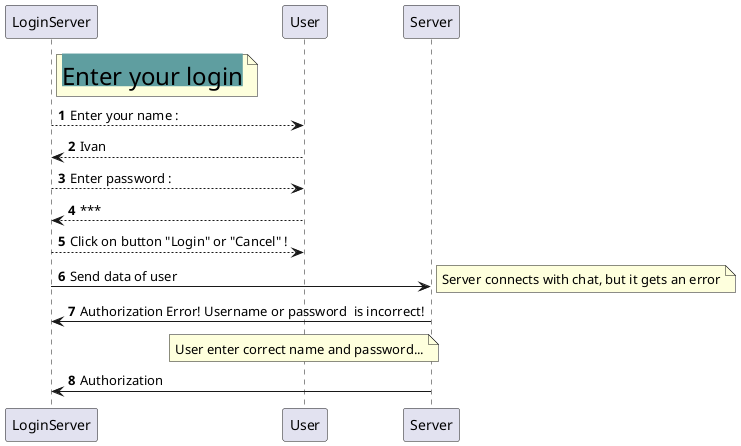 @startuml
autonumber
note right of LoginServer: <back:cadetblue><size:24>Enter your login</size></back>

LoginServer --> User:Enter your name :
LoginServer <-- User: Ivan

LoginServer --> User: Enter password :
LoginServer <-- User: ***

LoginServer --> User: Click on button "Login" or "Cancel" !

LoginServer -> Server : Send data of user
note right: Server connects with chat, but it gets an error
LoginServer <- Server : Authorization Error! Username or password  is incorrect!

note over User: User enter correct name and password...
Server -> LoginServer : Authorization


@enduml